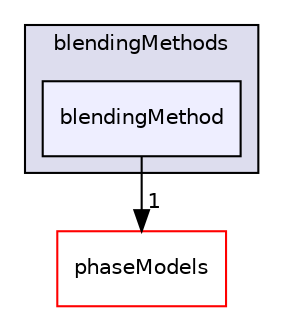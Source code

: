 digraph "blendingMethod" {
  bgcolor=transparent;
  compound=true
  node [ fontsize="10", fontname="Helvetica"];
  edge [ labelfontsize="10", labelfontname="Helvetica"];
  subgraph clusterdir_3cbe912c1082504c84662097f10fad09 {
    graph [ bgcolor="#ddddee", pencolor="black", label="blendingMethods" fontname="Helvetica", fontsize="10", URL="dir_3cbe912c1082504c84662097f10fad09.html"]
  dir_c7267bb8f3ef7ec14a0b4a2228e9d26e [shape=box, label="blendingMethod", style="filled", fillcolor="#eeeeff", pencolor="black", URL="dir_c7267bb8f3ef7ec14a0b4a2228e9d26e.html"];
  }
  dir_87d171f7bfdc07950ef56fb348437563 [shape=box label="phaseModels" color="red" URL="dir_87d171f7bfdc07950ef56fb348437563.html"];
  dir_c7267bb8f3ef7ec14a0b4a2228e9d26e->dir_87d171f7bfdc07950ef56fb348437563 [headlabel="1", labeldistance=1.5 headhref="dir_000031_000143.html"];
}
